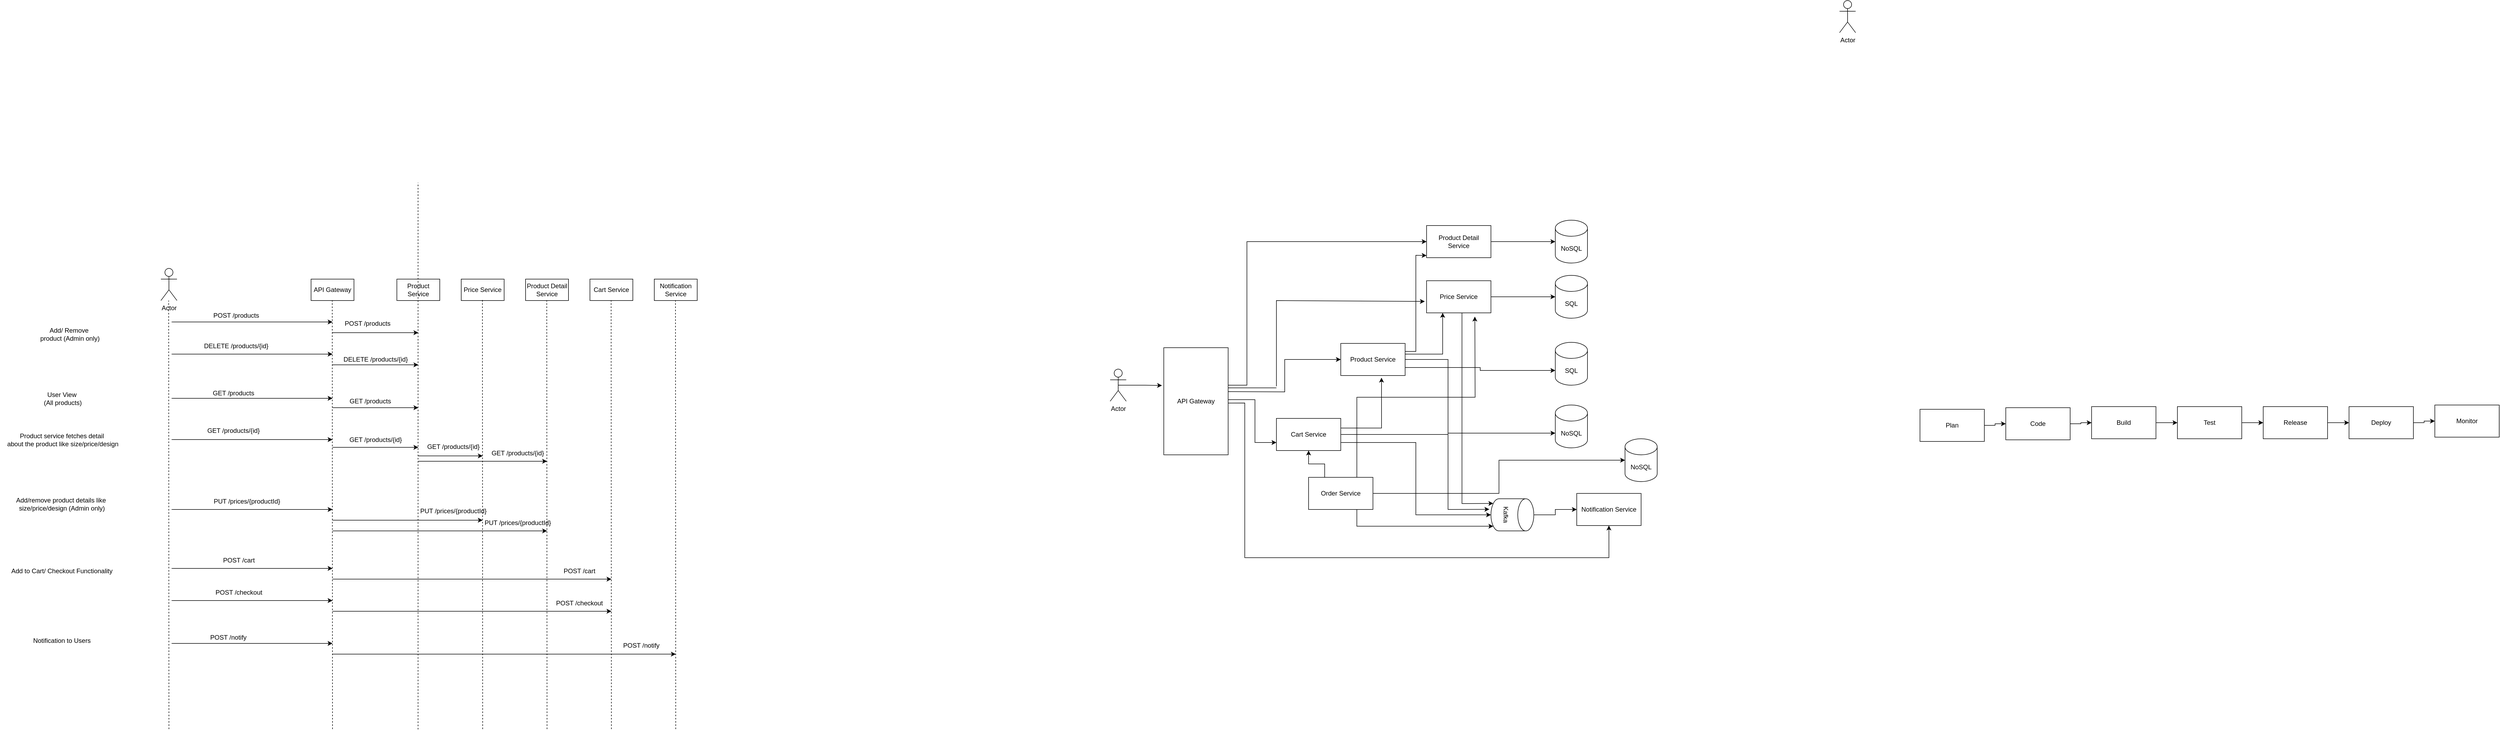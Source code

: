 <mxfile version="24.7.7">
  <diagram name="Page-1" id="R4OV7iDW6EWSdxZwjApe">
    <mxGraphModel dx="2573" dy="1843" grid="1" gridSize="10" guides="1" tooltips="1" connect="1" arrows="1" fold="1" page="1" pageScale="1" pageWidth="850" pageHeight="1100" math="0" shadow="0">
      <root>
        <mxCell id="0" />
        <mxCell id="1" parent="0" />
        <mxCell id="9XvTC1PJYjex0yPGkvMF-1" value="Actor" style="shape=umlActor;verticalLabelPosition=bottom;verticalAlign=top;html=1;outlineConnect=0;" parent="1" vertex="1">
          <mxGeometry x="-120" y="20" width="30" height="60" as="geometry" />
        </mxCell>
        <mxCell id="9XvTC1PJYjex0yPGkvMF-2" value="Product Service" style="rounded=0;whiteSpace=wrap;html=1;" parent="1" vertex="1">
          <mxGeometry x="320" y="40" width="80" height="40" as="geometry" />
        </mxCell>
        <mxCell id="9XvTC1PJYjex0yPGkvMF-3" value="Price Service" style="rounded=0;whiteSpace=wrap;html=1;" parent="1" vertex="1">
          <mxGeometry x="440" y="40" width="80" height="40" as="geometry" />
        </mxCell>
        <mxCell id="9XvTC1PJYjex0yPGkvMF-4" value="Product Detail Service" style="rounded=0;whiteSpace=wrap;html=1;" parent="1" vertex="1">
          <mxGeometry x="560" y="40" width="80" height="40" as="geometry" />
        </mxCell>
        <mxCell id="9XvTC1PJYjex0yPGkvMF-5" value="Cart Service" style="rounded=0;whiteSpace=wrap;html=1;" parent="1" vertex="1">
          <mxGeometry x="680" y="40" width="80" height="40" as="geometry" />
        </mxCell>
        <mxCell id="9XvTC1PJYjex0yPGkvMF-6" value="Notification Service" style="rounded=0;whiteSpace=wrap;html=1;" parent="1" vertex="1">
          <mxGeometry x="800" y="40" width="80" height="40" as="geometry" />
        </mxCell>
        <mxCell id="9XvTC1PJYjex0yPGkvMF-12" value="API Gateway" style="rounded=0;whiteSpace=wrap;html=1;" parent="1" vertex="1">
          <mxGeometry x="160" y="40" width="80" height="40" as="geometry" />
        </mxCell>
        <mxCell id="9XvTC1PJYjex0yPGkvMF-13" value="" style="endArrow=none;dashed=1;html=1;rounded=0;" parent="1" edge="1">
          <mxGeometry width="50" height="50" relative="1" as="geometry">
            <mxPoint x="-105" y="880" as="sourcePoint" />
            <mxPoint x="-105.5" y="80" as="targetPoint" />
          </mxGeometry>
        </mxCell>
        <mxCell id="9XvTC1PJYjex0yPGkvMF-14" value="" style="endArrow=none;dashed=1;html=1;rounded=0;" parent="1" edge="1">
          <mxGeometry width="50" height="50" relative="1" as="geometry">
            <mxPoint x="200" y="880" as="sourcePoint" />
            <mxPoint x="199.5" y="80" as="targetPoint" />
          </mxGeometry>
        </mxCell>
        <mxCell id="9XvTC1PJYjex0yPGkvMF-15" value="" style="endArrow=none;dashed=1;html=1;rounded=0;" parent="1" edge="1">
          <mxGeometry width="50" height="50" relative="1" as="geometry">
            <mxPoint x="359.5" y="880.667" as="sourcePoint" />
            <mxPoint x="359.5" y="-140" as="targetPoint" />
          </mxGeometry>
        </mxCell>
        <mxCell id="9XvTC1PJYjex0yPGkvMF-16" value="" style="endArrow=none;dashed=1;html=1;rounded=0;" parent="1" edge="1">
          <mxGeometry width="50" height="50" relative="1" as="geometry">
            <mxPoint x="480" y="880" as="sourcePoint" />
            <mxPoint x="479.5" y="79" as="targetPoint" />
          </mxGeometry>
        </mxCell>
        <mxCell id="9XvTC1PJYjex0yPGkvMF-17" value="" style="endArrow=none;dashed=1;html=1;rounded=0;" parent="1" edge="1">
          <mxGeometry width="50" height="50" relative="1" as="geometry">
            <mxPoint x="600" y="880" as="sourcePoint" />
            <mxPoint x="599.5" y="80" as="targetPoint" />
          </mxGeometry>
        </mxCell>
        <mxCell id="9XvTC1PJYjex0yPGkvMF-18" value="" style="endArrow=none;dashed=1;html=1;rounded=0;" parent="1" edge="1">
          <mxGeometry width="50" height="50" relative="1" as="geometry">
            <mxPoint x="720" y="880" as="sourcePoint" />
            <mxPoint x="719.5" y="80" as="targetPoint" />
          </mxGeometry>
        </mxCell>
        <mxCell id="9XvTC1PJYjex0yPGkvMF-19" value="" style="endArrow=none;dashed=1;html=1;rounded=0;" parent="1" edge="1">
          <mxGeometry width="50" height="50" relative="1" as="geometry">
            <mxPoint x="840" y="880" as="sourcePoint" />
            <mxPoint x="839.5" y="80" as="targetPoint" />
          </mxGeometry>
        </mxCell>
        <mxCell id="9XvTC1PJYjex0yPGkvMF-20" value="Add/ Remove&amp;nbsp;&lt;div&gt;product (Admin only)&lt;/div&gt;" style="text;html=1;align=center;verticalAlign=middle;resizable=0;points=[];autosize=1;strokeColor=none;fillColor=none;" parent="1" vertex="1">
          <mxGeometry x="-355" y="123" width="130" height="40" as="geometry" />
        </mxCell>
        <mxCell id="9XvTC1PJYjex0yPGkvMF-21" value="" style="endArrow=classic;html=1;rounded=0;" parent="1" edge="1">
          <mxGeometry width="50" height="50" relative="1" as="geometry">
            <mxPoint x="-100" y="120" as="sourcePoint" />
            <mxPoint x="200" y="120" as="targetPoint" />
          </mxGeometry>
        </mxCell>
        <mxCell id="9XvTC1PJYjex0yPGkvMF-22" value="POST /products" style="text;html=1;align=center;verticalAlign=middle;resizable=0;points=[];autosize=1;strokeColor=none;fillColor=none;" parent="1" vertex="1">
          <mxGeometry x="-35" y="93" width="110" height="30" as="geometry" />
        </mxCell>
        <mxCell id="9XvTC1PJYjex0yPGkvMF-23" value="" style="endArrow=classic;html=1;rounded=0;" parent="1" edge="1">
          <mxGeometry width="50" height="50" relative="1" as="geometry">
            <mxPoint x="200" y="140" as="sourcePoint" />
            <mxPoint x="360" y="140" as="targetPoint" />
          </mxGeometry>
        </mxCell>
        <mxCell id="9XvTC1PJYjex0yPGkvMF-24" value="POST /products" style="text;html=1;align=center;verticalAlign=middle;resizable=0;points=[];autosize=1;strokeColor=none;fillColor=none;" parent="1" vertex="1">
          <mxGeometry x="210" y="108" width="110" height="30" as="geometry" />
        </mxCell>
        <mxCell id="9XvTC1PJYjex0yPGkvMF-25" value="" style="endArrow=classic;html=1;rounded=0;" parent="1" edge="1">
          <mxGeometry width="50" height="50" relative="1" as="geometry">
            <mxPoint x="-100" y="180" as="sourcePoint" />
            <mxPoint x="200" y="180" as="targetPoint" />
          </mxGeometry>
        </mxCell>
        <mxCell id="9XvTC1PJYjex0yPGkvMF-26" value="DELETE /products/{id}" style="text;html=1;align=center;verticalAlign=middle;resizable=0;points=[];autosize=1;strokeColor=none;fillColor=none;" parent="1" vertex="1">
          <mxGeometry x="-50" y="150" width="140" height="30" as="geometry" />
        </mxCell>
        <mxCell id="9XvTC1PJYjex0yPGkvMF-27" value="" style="endArrow=classic;html=1;rounded=0;" parent="1" edge="1">
          <mxGeometry width="50" height="50" relative="1" as="geometry">
            <mxPoint x="200" y="200" as="sourcePoint" />
            <mxPoint x="360" y="200" as="targetPoint" />
          </mxGeometry>
        </mxCell>
        <mxCell id="9XvTC1PJYjex0yPGkvMF-28" value="DELETE /products/{id}" style="text;html=1;align=center;verticalAlign=middle;resizable=0;points=[];autosize=1;strokeColor=none;fillColor=none;" parent="1" vertex="1">
          <mxGeometry x="210" y="175" width="140" height="30" as="geometry" />
        </mxCell>
        <mxCell id="9XvTC1PJYjex0yPGkvMF-29" value="User View&lt;div&gt;&amp;nbsp;(All products)&lt;/div&gt;" style="text;html=1;align=center;verticalAlign=middle;resizable=0;points=[];autosize=1;strokeColor=none;fillColor=none;" parent="1" vertex="1">
          <mxGeometry x="-355" y="243" width="100" height="40" as="geometry" />
        </mxCell>
        <mxCell id="9XvTC1PJYjex0yPGkvMF-31" value="" style="endArrow=classic;html=1;rounded=0;" parent="1" edge="1">
          <mxGeometry width="50" height="50" relative="1" as="geometry">
            <mxPoint x="-100" y="262.5" as="sourcePoint" />
            <mxPoint x="200" y="262.5" as="targetPoint" />
          </mxGeometry>
        </mxCell>
        <mxCell id="9XvTC1PJYjex0yPGkvMF-32" value="GET /products" style="text;html=1;align=center;verticalAlign=middle;resizable=0;points=[];autosize=1;strokeColor=none;fillColor=none;" parent="1" vertex="1">
          <mxGeometry x="-35" y="238" width="100" height="30" as="geometry" />
        </mxCell>
        <mxCell id="9XvTC1PJYjex0yPGkvMF-33" value="" style="endArrow=classic;html=1;rounded=0;" parent="1" edge="1">
          <mxGeometry width="50" height="50" relative="1" as="geometry">
            <mxPoint x="200" y="280" as="sourcePoint" />
            <mxPoint x="360" y="280" as="targetPoint" />
          </mxGeometry>
        </mxCell>
        <mxCell id="9XvTC1PJYjex0yPGkvMF-34" value="GET /products" style="text;html=1;align=center;verticalAlign=middle;resizable=0;points=[];autosize=1;strokeColor=none;fillColor=none;" parent="1" vertex="1">
          <mxGeometry x="220" y="253" width="100" height="30" as="geometry" />
        </mxCell>
        <mxCell id="9XvTC1PJYjex0yPGkvMF-35" value="Product service fetches detail&lt;div&gt;&amp;nbsp;about the product like size/price/design&lt;/div&gt;" style="text;html=1;align=center;verticalAlign=middle;resizable=0;points=[];autosize=1;strokeColor=none;fillColor=none;" parent="1" vertex="1">
          <mxGeometry x="-420" y="320" width="230" height="40" as="geometry" />
        </mxCell>
        <mxCell id="9XvTC1PJYjex0yPGkvMF-36" value="" style="endArrow=classic;html=1;rounded=0;" parent="1" edge="1">
          <mxGeometry width="50" height="50" relative="1" as="geometry">
            <mxPoint x="-100" y="339.5" as="sourcePoint" />
            <mxPoint x="200" y="339.5" as="targetPoint" />
          </mxGeometry>
        </mxCell>
        <mxCell id="9XvTC1PJYjex0yPGkvMF-38" value="GET /products/{id}" style="text;html=1;align=center;verticalAlign=middle;resizable=0;points=[];autosize=1;strokeColor=none;fillColor=none;" parent="1" vertex="1">
          <mxGeometry x="-45" y="308" width="120" height="30" as="geometry" />
        </mxCell>
        <mxCell id="9XvTC1PJYjex0yPGkvMF-39" value="GET /products/{id}" style="text;html=1;align=center;verticalAlign=middle;resizable=0;points=[];autosize=1;strokeColor=none;fillColor=none;" parent="1" vertex="1">
          <mxGeometry x="220" y="325" width="120" height="30" as="geometry" />
        </mxCell>
        <mxCell id="9XvTC1PJYjex0yPGkvMF-40" value="GET /products/{id}" style="text;html=1;align=center;verticalAlign=middle;resizable=0;points=[];autosize=1;strokeColor=none;fillColor=none;" parent="1" vertex="1">
          <mxGeometry x="365" y="338" width="120" height="30" as="geometry" />
        </mxCell>
        <mxCell id="9XvTC1PJYjex0yPGkvMF-41" value="GET /products/{id}" style="text;html=1;align=center;verticalAlign=middle;resizable=0;points=[];autosize=1;strokeColor=none;fillColor=none;" parent="1" vertex="1">
          <mxGeometry x="485" y="350" width="120" height="30" as="geometry" />
        </mxCell>
        <mxCell id="9XvTC1PJYjex0yPGkvMF-42" value="" style="endArrow=classic;html=1;rounded=0;" parent="1" edge="1">
          <mxGeometry width="50" height="50" relative="1" as="geometry">
            <mxPoint x="200" y="354" as="sourcePoint" />
            <mxPoint x="360" y="354" as="targetPoint" />
          </mxGeometry>
        </mxCell>
        <mxCell id="9XvTC1PJYjex0yPGkvMF-44" value="" style="endArrow=classic;html=1;rounded=0;" parent="1" edge="1">
          <mxGeometry width="50" height="50" relative="1" as="geometry">
            <mxPoint x="360" y="370" as="sourcePoint" />
            <mxPoint x="480" y="370" as="targetPoint" />
          </mxGeometry>
        </mxCell>
        <mxCell id="9XvTC1PJYjex0yPGkvMF-45" value="" style="endArrow=classic;html=1;rounded=0;" parent="1" edge="1">
          <mxGeometry width="50" height="50" relative="1" as="geometry">
            <mxPoint x="360" y="380" as="sourcePoint" />
            <mxPoint x="600" y="380" as="targetPoint" />
          </mxGeometry>
        </mxCell>
        <mxCell id="9XvTC1PJYjex0yPGkvMF-47" value="Add/remove product details like&amp;nbsp;&lt;div&gt;size/price/design (Admin only)&lt;/div&gt;" style="text;html=1;align=center;verticalAlign=middle;resizable=0;points=[];autosize=1;strokeColor=none;fillColor=none;" parent="1" vertex="1">
          <mxGeometry x="-400" y="440" width="190" height="40" as="geometry" />
        </mxCell>
        <mxCell id="9XvTC1PJYjex0yPGkvMF-49" value="PUT /prices/{productId}" style="text;html=1;align=center;verticalAlign=middle;resizable=0;points=[];autosize=1;strokeColor=none;fillColor=none;" parent="1" vertex="1">
          <mxGeometry x="-35" y="440" width="150" height="30" as="geometry" />
        </mxCell>
        <mxCell id="9XvTC1PJYjex0yPGkvMF-50" value="" style="endArrow=classic;html=1;rounded=0;" parent="1" edge="1">
          <mxGeometry width="50" height="50" relative="1" as="geometry">
            <mxPoint x="-100" y="470" as="sourcePoint" />
            <mxPoint x="200" y="470" as="targetPoint" />
          </mxGeometry>
        </mxCell>
        <mxCell id="9XvTC1PJYjex0yPGkvMF-51" value="" style="endArrow=classic;html=1;rounded=0;" parent="1" edge="1">
          <mxGeometry width="50" height="50" relative="1" as="geometry">
            <mxPoint x="200" y="490" as="sourcePoint" />
            <mxPoint x="480" y="490" as="targetPoint" />
          </mxGeometry>
        </mxCell>
        <mxCell id="9XvTC1PJYjex0yPGkvMF-52" value="" style="endArrow=classic;html=1;rounded=0;" parent="1" edge="1">
          <mxGeometry width="50" height="50" relative="1" as="geometry">
            <mxPoint x="200" y="510" as="sourcePoint" />
            <mxPoint x="600" y="510" as="targetPoint" />
          </mxGeometry>
        </mxCell>
        <mxCell id="9XvTC1PJYjex0yPGkvMF-53" value="PUT /prices/{productId}" style="text;html=1;align=center;verticalAlign=middle;resizable=0;points=[];autosize=1;strokeColor=none;fillColor=none;" parent="1" vertex="1">
          <mxGeometry x="350" y="458" width="150" height="30" as="geometry" />
        </mxCell>
        <mxCell id="9XvTC1PJYjex0yPGkvMF-54" value="PUT /prices/{productId}" style="text;html=1;align=center;verticalAlign=middle;resizable=0;points=[];autosize=1;strokeColor=none;fillColor=none;" parent="1" vertex="1">
          <mxGeometry x="470" y="480" width="150" height="30" as="geometry" />
        </mxCell>
        <mxCell id="9XvTC1PJYjex0yPGkvMF-55" value="Add to Cart/ Checkout Functionality" style="text;html=1;align=center;verticalAlign=middle;resizable=0;points=[];autosize=1;strokeColor=none;fillColor=none;" parent="1" vertex="1">
          <mxGeometry x="-410" y="570" width="210" height="30" as="geometry" />
        </mxCell>
        <mxCell id="9XvTC1PJYjex0yPGkvMF-56" value="" style="endArrow=classic;html=1;rounded=0;" parent="1" edge="1">
          <mxGeometry width="50" height="50" relative="1" as="geometry">
            <mxPoint x="-100" y="580" as="sourcePoint" />
            <mxPoint x="200" y="580" as="targetPoint" />
          </mxGeometry>
        </mxCell>
        <mxCell id="9XvTC1PJYjex0yPGkvMF-57" value="POST /cart" style="text;html=1;align=center;verticalAlign=middle;resizable=0;points=[];autosize=1;strokeColor=none;fillColor=none;" parent="1" vertex="1">
          <mxGeometry x="-15" y="550" width="80" height="30" as="geometry" />
        </mxCell>
        <mxCell id="9XvTC1PJYjex0yPGkvMF-58" value="" style="endArrow=classic;html=1;rounded=0;" parent="1" edge="1">
          <mxGeometry width="50" height="50" relative="1" as="geometry">
            <mxPoint x="200" y="600" as="sourcePoint" />
            <mxPoint x="720" y="600" as="targetPoint" />
          </mxGeometry>
        </mxCell>
        <mxCell id="9XvTC1PJYjex0yPGkvMF-59" value="POST /cart" style="text;html=1;align=center;verticalAlign=middle;resizable=0;points=[];autosize=1;strokeColor=none;fillColor=none;" parent="1" vertex="1">
          <mxGeometry x="620" y="570" width="80" height="30" as="geometry" />
        </mxCell>
        <mxCell id="9XvTC1PJYjex0yPGkvMF-60" value="" style="endArrow=classic;html=1;rounded=0;" parent="1" edge="1">
          <mxGeometry width="50" height="50" relative="1" as="geometry">
            <mxPoint x="-100" y="640" as="sourcePoint" />
            <mxPoint x="200" y="640" as="targetPoint" />
          </mxGeometry>
        </mxCell>
        <mxCell id="9XvTC1PJYjex0yPGkvMF-61" value="POST /checkout" style="text;html=1;align=center;verticalAlign=middle;resizable=0;points=[];autosize=1;strokeColor=none;fillColor=none;" parent="1" vertex="1">
          <mxGeometry x="-30" y="610" width="110" height="30" as="geometry" />
        </mxCell>
        <mxCell id="9XvTC1PJYjex0yPGkvMF-62" value="" style="endArrow=classic;html=1;rounded=0;" parent="1" edge="1">
          <mxGeometry width="50" height="50" relative="1" as="geometry">
            <mxPoint x="200" y="660" as="sourcePoint" />
            <mxPoint x="720" y="660" as="targetPoint" />
          </mxGeometry>
        </mxCell>
        <mxCell id="9XvTC1PJYjex0yPGkvMF-63" value="POST /checkout" style="text;html=1;align=center;verticalAlign=middle;resizable=0;points=[];autosize=1;strokeColor=none;fillColor=none;" parent="1" vertex="1">
          <mxGeometry x="605" y="630" width="110" height="30" as="geometry" />
        </mxCell>
        <mxCell id="9XvTC1PJYjex0yPGkvMF-64" value="Notification to Users" style="text;html=1;align=center;verticalAlign=middle;resizable=0;points=[];autosize=1;strokeColor=none;fillColor=none;" parent="1" vertex="1">
          <mxGeometry x="-370" y="700" width="130" height="30" as="geometry" />
        </mxCell>
        <mxCell id="9XvTC1PJYjex0yPGkvMF-65" value="" style="endArrow=classic;html=1;rounded=0;" parent="1" edge="1">
          <mxGeometry width="50" height="50" relative="1" as="geometry">
            <mxPoint x="-100" y="720" as="sourcePoint" />
            <mxPoint x="200" y="720" as="targetPoint" />
          </mxGeometry>
        </mxCell>
        <mxCell id="9XvTC1PJYjex0yPGkvMF-66" value="POST /notify" style="text;whiteSpace=wrap;" parent="1" vertex="1">
          <mxGeometry x="-30" y="695" width="100" height="40" as="geometry" />
        </mxCell>
        <mxCell id="9XvTC1PJYjex0yPGkvMF-67" value="" style="endArrow=classic;html=1;rounded=0;" parent="1" source="9XvTC1PJYjex0yPGkvMF-69" edge="1">
          <mxGeometry width="50" height="50" relative="1" as="geometry">
            <mxPoint x="200" y="740" as="sourcePoint" />
            <mxPoint x="840" y="740" as="targetPoint" />
          </mxGeometry>
        </mxCell>
        <mxCell id="9XvTC1PJYjex0yPGkvMF-70" value="" style="endArrow=classic;html=1;rounded=0;entryX=1;entryY=0.75;entryDx=0;entryDy=0;" parent="1" target="9XvTC1PJYjex0yPGkvMF-69" edge="1">
          <mxGeometry width="50" height="50" relative="1" as="geometry">
            <mxPoint x="200" y="740" as="sourcePoint" />
            <mxPoint x="850" y="740" as="targetPoint" />
          </mxGeometry>
        </mxCell>
        <mxCell id="9XvTC1PJYjex0yPGkvMF-69" value="POST /notify" style="text;whiteSpace=wrap;" parent="1" vertex="1">
          <mxGeometry x="740" y="710" width="100" height="40" as="geometry" />
        </mxCell>
        <mxCell id="vXUDVahpjEWt88McgdD0-1" value="Actor" style="shape=umlActor;verticalLabelPosition=bottom;verticalAlign=top;html=1;outlineConnect=0;" parent="1" vertex="1">
          <mxGeometry x="1650" y="208" width="30" height="60" as="geometry" />
        </mxCell>
        <mxCell id="vXUDVahpjEWt88McgdD0-2" value="API Gateway" style="rounded=0;whiteSpace=wrap;html=1;" parent="1" vertex="1">
          <mxGeometry x="1750" y="168" width="120" height="200" as="geometry" />
        </mxCell>
        <mxCell id="vXUDVahpjEWt88McgdD0-23" style="edgeStyle=orthogonalEdgeStyle;rounded=0;orthogonalLoop=1;jettySize=auto;html=1;exitX=1;exitY=0.75;exitDx=0;exitDy=0;entryX=0;entryY=0.75;entryDx=0;entryDy=0;" parent="1" target="vXUDVahpjEWt88McgdD0-7" edge="1">
          <mxGeometry relative="1" as="geometry">
            <Array as="points">
              <mxPoint x="1920" y="265" />
              <mxPoint x="1920" y="345" />
            </Array>
            <mxPoint x="1870" y="265" as="sourcePoint" />
          </mxGeometry>
        </mxCell>
        <mxCell id="vXUDVahpjEWt88McgdD0-29" style="edgeStyle=orthogonalEdgeStyle;rounded=0;orthogonalLoop=1;jettySize=auto;html=1;exitX=1;exitY=0.5;exitDx=0;exitDy=0;entryX=0;entryY=0.5;entryDx=0;entryDy=0;" parent="1" target="vXUDVahpjEWt88McgdD0-4" edge="1">
          <mxGeometry relative="1" as="geometry">
            <mxPoint x="1870" y="250" as="sourcePoint" />
          </mxGeometry>
        </mxCell>
        <mxCell id="vXUDVahpjEWt88McgdD0-31" style="edgeStyle=orthogonalEdgeStyle;rounded=0;orthogonalLoop=1;jettySize=auto;html=1;exitX=1;exitY=1;exitDx=0;exitDy=0;entryX=0.5;entryY=1;entryDx=0;entryDy=0;" parent="1" target="vXUDVahpjEWt88McgdD0-8" edge="1">
          <mxGeometry relative="1" as="geometry">
            <mxPoint x="1900" y="740" as="targetPoint" />
            <mxPoint x="1870.0" y="271.33" as="sourcePoint" />
            <Array as="points">
              <mxPoint x="1901" y="271" />
              <mxPoint x="1901" y="560" />
              <mxPoint x="2580" y="560" />
            </Array>
          </mxGeometry>
        </mxCell>
        <mxCell id="vXUDVahpjEWt88McgdD0-32" style="edgeStyle=orthogonalEdgeStyle;rounded=0;orthogonalLoop=1;jettySize=auto;html=1;entryX=0;entryY=0.5;entryDx=0;entryDy=0;" parent="1" target="vXUDVahpjEWt88McgdD0-6" edge="1">
          <mxGeometry relative="1" as="geometry">
            <mxPoint x="2185" y="-12" as="targetPoint" />
            <mxPoint x="1870" y="238" as="sourcePoint" />
            <Array as="points">
              <mxPoint x="1905" y="238" />
              <mxPoint x="1905" y="-30" />
            </Array>
          </mxGeometry>
        </mxCell>
        <mxCell id="vXUDVahpjEWt88McgdD0-46" style="edgeStyle=orthogonalEdgeStyle;rounded=0;orthogonalLoop=1;jettySize=auto;html=1;exitX=1;exitY=0.75;exitDx=0;exitDy=0;entryX=0;entryY=0;entryDx=0;entryDy=52.5;entryPerimeter=0;" parent="1" source="vXUDVahpjEWt88McgdD0-4" target="vXUDVahpjEWt88McgdD0-19" edge="1">
          <mxGeometry relative="1" as="geometry">
            <mxPoint x="2470" y="204" as="targetPoint" />
          </mxGeometry>
        </mxCell>
        <mxCell id="vXUDVahpjEWt88McgdD0-4" value="Product Service" style="rounded=0;whiteSpace=wrap;html=1;" parent="1" vertex="1">
          <mxGeometry x="2080" y="160" width="120" height="60" as="geometry" />
        </mxCell>
        <mxCell id="vXUDVahpjEWt88McgdD0-45" value="" style="edgeStyle=orthogonalEdgeStyle;rounded=0;orthogonalLoop=1;jettySize=auto;html=1;" parent="1" source="vXUDVahpjEWt88McgdD0-5" target="vXUDVahpjEWt88McgdD0-18" edge="1">
          <mxGeometry relative="1" as="geometry" />
        </mxCell>
        <mxCell id="vXUDVahpjEWt88McgdD0-5" value="Price Service" style="rounded=0;whiteSpace=wrap;html=1;" parent="1" vertex="1">
          <mxGeometry x="2240" y="43" width="120" height="60" as="geometry" />
        </mxCell>
        <mxCell id="vXUDVahpjEWt88McgdD0-44" value="" style="edgeStyle=orthogonalEdgeStyle;rounded=0;orthogonalLoop=1;jettySize=auto;html=1;" parent="1" source="vXUDVahpjEWt88McgdD0-6" target="vXUDVahpjEWt88McgdD0-17" edge="1">
          <mxGeometry relative="1" as="geometry" />
        </mxCell>
        <mxCell id="vXUDVahpjEWt88McgdD0-6" value="Product Detail Service" style="rounded=0;whiteSpace=wrap;html=1;" parent="1" vertex="1">
          <mxGeometry x="2240" y="-60" width="120" height="60" as="geometry" />
        </mxCell>
        <mxCell id="vXUDVahpjEWt88McgdD0-7" value="Cart Service" style="rounded=0;whiteSpace=wrap;html=1;" parent="1" vertex="1">
          <mxGeometry x="1960" y="300" width="120" height="60" as="geometry" />
        </mxCell>
        <mxCell id="vXUDVahpjEWt88McgdD0-8" value="Notification Service" style="rounded=0;whiteSpace=wrap;html=1;" parent="1" vertex="1">
          <mxGeometry x="2520" y="440" width="120" height="60" as="geometry" />
        </mxCell>
        <mxCell id="vXUDVahpjEWt88McgdD0-9" style="edgeStyle=orthogonalEdgeStyle;rounded=0;orthogonalLoop=1;jettySize=auto;html=1;exitX=0.5;exitY=0.5;exitDx=0;exitDy=0;exitPerimeter=0;entryX=-0.028;entryY=0.353;entryDx=0;entryDy=0;entryPerimeter=0;" parent="1" source="vXUDVahpjEWt88McgdD0-1" target="vXUDVahpjEWt88McgdD0-2" edge="1">
          <mxGeometry relative="1" as="geometry" />
        </mxCell>
        <mxCell id="vXUDVahpjEWt88McgdD0-17" value="NoSQL" style="shape=cylinder3;whiteSpace=wrap;html=1;boundedLbl=1;backgroundOutline=1;size=15;" parent="1" vertex="1">
          <mxGeometry x="2480" y="-70" width="60" height="80" as="geometry" />
        </mxCell>
        <mxCell id="vXUDVahpjEWt88McgdD0-18" value="SQL" style="shape=cylinder3;whiteSpace=wrap;html=1;boundedLbl=1;backgroundOutline=1;size=15;" parent="1" vertex="1">
          <mxGeometry x="2480" y="33" width="60" height="80" as="geometry" />
        </mxCell>
        <mxCell id="vXUDVahpjEWt88McgdD0-19" value="SQL" style="shape=cylinder3;whiteSpace=wrap;html=1;boundedLbl=1;backgroundOutline=1;size=15;" parent="1" vertex="1">
          <mxGeometry x="2480" y="158" width="60" height="80" as="geometry" />
        </mxCell>
        <mxCell id="vXUDVahpjEWt88McgdD0-20" value="NoSQL" style="shape=cylinder3;whiteSpace=wrap;html=1;boundedLbl=1;backgroundOutline=1;size=15;" parent="1" vertex="1">
          <mxGeometry x="2480" y="275" width="60" height="80" as="geometry" />
        </mxCell>
        <mxCell id="vXUDVahpjEWt88McgdD0-33" style="edgeStyle=orthogonalEdgeStyle;rounded=0;orthogonalLoop=1;jettySize=auto;html=1;exitX=0.5;exitY=0;exitDx=0;exitDy=0;exitPerimeter=0;entryX=0;entryY=0.5;entryDx=0;entryDy=0;" parent="1" source="vXUDVahpjEWt88McgdD0-21" target="vXUDVahpjEWt88McgdD0-8" edge="1">
          <mxGeometry relative="1" as="geometry" />
        </mxCell>
        <mxCell id="vXUDVahpjEWt88McgdD0-21" value="Kafka" style="shape=cylinder3;whiteSpace=wrap;html=1;boundedLbl=1;backgroundOutline=1;size=15;rotation=90;" parent="1" vertex="1">
          <mxGeometry x="2370" y="440" width="60" height="80" as="geometry" />
        </mxCell>
        <mxCell id="vXUDVahpjEWt88McgdD0-26" value="" style="endArrow=classic;html=1;rounded=0;entryX=-0.028;entryY=0.644;entryDx=0;entryDy=0;entryPerimeter=0;" parent="1" target="vXUDVahpjEWt88McgdD0-5" edge="1">
          <mxGeometry width="50" height="50" relative="1" as="geometry">
            <mxPoint x="1960" y="240" as="sourcePoint" />
            <mxPoint x="2100" y="70" as="targetPoint" />
            <Array as="points">
              <mxPoint x="1960" y="80" />
            </Array>
          </mxGeometry>
        </mxCell>
        <mxCell id="vXUDVahpjEWt88McgdD0-28" value="" style="endArrow=none;html=1;rounded=0;" parent="1" edge="1">
          <mxGeometry width="50" height="50" relative="1" as="geometry">
            <mxPoint x="1870" y="243" as="sourcePoint" />
            <mxPoint x="1960" y="243" as="targetPoint" />
          </mxGeometry>
        </mxCell>
        <mxCell id="vXUDVahpjEWt88McgdD0-34" style="edgeStyle=orthogonalEdgeStyle;rounded=0;orthogonalLoop=1;jettySize=auto;html=1;exitX=1;exitY=0.75;exitDx=0;exitDy=0;entryX=0.5;entryY=1;entryDx=0;entryDy=0;entryPerimeter=0;" parent="1" source="vXUDVahpjEWt88McgdD0-7" target="vXUDVahpjEWt88McgdD0-21" edge="1">
          <mxGeometry relative="1" as="geometry" />
        </mxCell>
        <mxCell id="vXUDVahpjEWt88McgdD0-37" value="" style="endArrow=classic;html=1;rounded=0;exitX=1;exitY=0.5;exitDx=0;exitDy=0;entryX=0.328;entryY=1.038;entryDx=0;entryDy=0;entryPerimeter=0;" parent="1" source="vXUDVahpjEWt88McgdD0-4" target="vXUDVahpjEWt88McgdD0-21" edge="1">
          <mxGeometry width="50" height="50" relative="1" as="geometry">
            <mxPoint x="2250" y="210" as="sourcePoint" />
            <mxPoint x="2270" y="190" as="targetPoint" />
            <Array as="points">
              <mxPoint x="2280" y="190" />
              <mxPoint x="2280" y="470" />
            </Array>
          </mxGeometry>
        </mxCell>
        <mxCell id="vXUDVahpjEWt88McgdD0-40" value="" style="endArrow=classic;html=1;rounded=0;entryX=0.145;entryY=1;entryDx=0;entryDy=-4.35;entryPerimeter=0;" parent="1" target="vXUDVahpjEWt88McgdD0-21" edge="1">
          <mxGeometry width="50" height="50" relative="1" as="geometry">
            <mxPoint x="2306" y="103" as="sourcePoint" />
            <mxPoint x="2310" y="450" as="targetPoint" />
            <Array as="points">
              <mxPoint x="2306" y="290" />
              <mxPoint x="2306" y="459" />
            </Array>
          </mxGeometry>
        </mxCell>
        <mxCell id="vXUDVahpjEWt88McgdD0-41" value="" style="endArrow=classic;html=1;rounded=0;entryX=0.633;entryY=1.066;entryDx=0;entryDy=0;entryPerimeter=0;" parent="1" target="vXUDVahpjEWt88McgdD0-4" edge="1">
          <mxGeometry width="50" height="50" relative="1" as="geometry">
            <mxPoint x="2080" y="318" as="sourcePoint" />
            <mxPoint x="2160" y="318" as="targetPoint" />
            <Array as="points">
              <mxPoint x="2156" y="318" />
            </Array>
          </mxGeometry>
        </mxCell>
        <mxCell id="vXUDVahpjEWt88McgdD0-42" value="" style="endArrow=classic;html=1;rounded=0;exitX=1;exitY=0.25;exitDx=0;exitDy=0;" parent="1" source="vXUDVahpjEWt88McgdD0-4" edge="1">
          <mxGeometry width="50" height="50" relative="1" as="geometry">
            <mxPoint x="2210" y="170.5" as="sourcePoint" />
            <mxPoint x="2240" y="-4" as="targetPoint" />
            <Array as="points">
              <mxPoint x="2220" y="175" />
              <mxPoint x="2220" y="-4.5" />
            </Array>
          </mxGeometry>
        </mxCell>
        <mxCell id="vXUDVahpjEWt88McgdD0-43" value="" style="endArrow=classic;html=1;rounded=0;" parent="1" edge="1">
          <mxGeometry width="50" height="50" relative="1" as="geometry">
            <mxPoint x="2200" y="180" as="sourcePoint" />
            <mxPoint x="2270" y="103" as="targetPoint" />
            <Array as="points">
              <mxPoint x="2270" y="180" />
            </Array>
          </mxGeometry>
        </mxCell>
        <mxCell id="4BYogz1DlvUj1lyPhDPs-1" style="edgeStyle=orthogonalEdgeStyle;rounded=0;orthogonalLoop=1;jettySize=auto;html=1;exitX=1;exitY=0.5;exitDx=0;exitDy=0;entryX=0;entryY=0;entryDx=0;entryDy=52.5;entryPerimeter=0;" edge="1" parent="1" source="vXUDVahpjEWt88McgdD0-7" target="vXUDVahpjEWt88McgdD0-20">
          <mxGeometry relative="1" as="geometry" />
        </mxCell>
        <mxCell id="4BYogz1DlvUj1lyPhDPs-4" style="edgeStyle=orthogonalEdgeStyle;rounded=0;orthogonalLoop=1;jettySize=auto;html=1;exitX=0.25;exitY=0;exitDx=0;exitDy=0;entryX=0.5;entryY=1;entryDx=0;entryDy=0;" edge="1" parent="1" source="4BYogz1DlvUj1lyPhDPs-2" target="vXUDVahpjEWt88McgdD0-7">
          <mxGeometry relative="1" as="geometry" />
        </mxCell>
        <mxCell id="4BYogz1DlvUj1lyPhDPs-7" style="edgeStyle=orthogonalEdgeStyle;rounded=0;orthogonalLoop=1;jettySize=auto;html=1;exitX=0.75;exitY=0;exitDx=0;exitDy=0;" edge="1" parent="1" source="4BYogz1DlvUj1lyPhDPs-2">
          <mxGeometry relative="1" as="geometry">
            <mxPoint x="2330" y="110.0" as="targetPoint" />
          </mxGeometry>
        </mxCell>
        <mxCell id="4BYogz1DlvUj1lyPhDPs-2" value="Order Service" style="rounded=0;whiteSpace=wrap;html=1;" vertex="1" parent="1">
          <mxGeometry x="2020" y="410" width="120" height="60" as="geometry" />
        </mxCell>
        <mxCell id="4BYogz1DlvUj1lyPhDPs-3" value="NoSQL" style="shape=cylinder3;whiteSpace=wrap;html=1;boundedLbl=1;backgroundOutline=1;size=15;" vertex="1" parent="1">
          <mxGeometry x="2610" y="338" width="60" height="80" as="geometry" />
        </mxCell>
        <mxCell id="4BYogz1DlvUj1lyPhDPs-5" style="edgeStyle=orthogonalEdgeStyle;rounded=0;orthogonalLoop=1;jettySize=auto;html=1;exitX=1;exitY=0.5;exitDx=0;exitDy=0;entryX=0;entryY=0.5;entryDx=0;entryDy=0;entryPerimeter=0;" edge="1" parent="1" source="4BYogz1DlvUj1lyPhDPs-2" target="4BYogz1DlvUj1lyPhDPs-3">
          <mxGeometry relative="1" as="geometry" />
        </mxCell>
        <mxCell id="4BYogz1DlvUj1lyPhDPs-6" style="edgeStyle=orthogonalEdgeStyle;rounded=0;orthogonalLoop=1;jettySize=auto;html=1;exitX=0.75;exitY=1;exitDx=0;exitDy=0;entryX=0.855;entryY=1;entryDx=0;entryDy=-4.35;entryPerimeter=0;" edge="1" parent="1" source="4BYogz1DlvUj1lyPhDPs-2" target="vXUDVahpjEWt88McgdD0-21">
          <mxGeometry relative="1" as="geometry" />
        </mxCell>
        <mxCell id="4BYogz1DlvUj1lyPhDPs-15" value="" style="edgeStyle=orthogonalEdgeStyle;rounded=0;orthogonalLoop=1;jettySize=auto;html=1;" edge="1" parent="1" source="4BYogz1DlvUj1lyPhDPs-8" target="4BYogz1DlvUj1lyPhDPs-9">
          <mxGeometry relative="1" as="geometry" />
        </mxCell>
        <mxCell id="4BYogz1DlvUj1lyPhDPs-8" value="Plan" style="rounded=0;whiteSpace=wrap;html=1;" vertex="1" parent="1">
          <mxGeometry x="3160" y="283" width="120" height="60" as="geometry" />
        </mxCell>
        <mxCell id="4BYogz1DlvUj1lyPhDPs-16" value="" style="edgeStyle=orthogonalEdgeStyle;rounded=0;orthogonalLoop=1;jettySize=auto;html=1;" edge="1" parent="1" source="4BYogz1DlvUj1lyPhDPs-9" target="4BYogz1DlvUj1lyPhDPs-10">
          <mxGeometry relative="1" as="geometry" />
        </mxCell>
        <mxCell id="4BYogz1DlvUj1lyPhDPs-9" value="Code" style="rounded=0;whiteSpace=wrap;html=1;" vertex="1" parent="1">
          <mxGeometry x="3320" y="280" width="120" height="60" as="geometry" />
        </mxCell>
        <mxCell id="4BYogz1DlvUj1lyPhDPs-17" value="" style="edgeStyle=orthogonalEdgeStyle;rounded=0;orthogonalLoop=1;jettySize=auto;html=1;" edge="1" parent="1" source="4BYogz1DlvUj1lyPhDPs-10" target="4BYogz1DlvUj1lyPhDPs-11">
          <mxGeometry relative="1" as="geometry" />
        </mxCell>
        <mxCell id="4BYogz1DlvUj1lyPhDPs-10" value="Build" style="rounded=0;whiteSpace=wrap;html=1;" vertex="1" parent="1">
          <mxGeometry x="3480" y="278" width="120" height="60" as="geometry" />
        </mxCell>
        <mxCell id="4BYogz1DlvUj1lyPhDPs-18" value="" style="edgeStyle=orthogonalEdgeStyle;rounded=0;orthogonalLoop=1;jettySize=auto;html=1;" edge="1" parent="1" source="4BYogz1DlvUj1lyPhDPs-11" target="4BYogz1DlvUj1lyPhDPs-12">
          <mxGeometry relative="1" as="geometry" />
        </mxCell>
        <mxCell id="4BYogz1DlvUj1lyPhDPs-11" value="Test" style="rounded=0;whiteSpace=wrap;html=1;" vertex="1" parent="1">
          <mxGeometry x="3640" y="278" width="120" height="60" as="geometry" />
        </mxCell>
        <mxCell id="4BYogz1DlvUj1lyPhDPs-19" value="" style="edgeStyle=orthogonalEdgeStyle;rounded=0;orthogonalLoop=1;jettySize=auto;html=1;" edge="1" parent="1" source="4BYogz1DlvUj1lyPhDPs-12" target="4BYogz1DlvUj1lyPhDPs-13">
          <mxGeometry relative="1" as="geometry" />
        </mxCell>
        <mxCell id="4BYogz1DlvUj1lyPhDPs-12" value="Release" style="rounded=0;whiteSpace=wrap;html=1;" vertex="1" parent="1">
          <mxGeometry x="3800" y="278" width="120" height="60" as="geometry" />
        </mxCell>
        <mxCell id="4BYogz1DlvUj1lyPhDPs-20" value="" style="edgeStyle=orthogonalEdgeStyle;rounded=0;orthogonalLoop=1;jettySize=auto;html=1;" edge="1" parent="1" source="4BYogz1DlvUj1lyPhDPs-13" target="4BYogz1DlvUj1lyPhDPs-14">
          <mxGeometry relative="1" as="geometry" />
        </mxCell>
        <mxCell id="4BYogz1DlvUj1lyPhDPs-13" value="Deploy" style="rounded=0;whiteSpace=wrap;html=1;" vertex="1" parent="1">
          <mxGeometry x="3960" y="278" width="120" height="60" as="geometry" />
        </mxCell>
        <mxCell id="4BYogz1DlvUj1lyPhDPs-14" value="Monitor" style="rounded=0;whiteSpace=wrap;html=1;" vertex="1" parent="1">
          <mxGeometry x="4120" y="275" width="120" height="60" as="geometry" />
        </mxCell>
        <mxCell id="4BYogz1DlvUj1lyPhDPs-23" value="Actor" style="shape=umlActor;verticalLabelPosition=bottom;verticalAlign=top;html=1;outlineConnect=0;" vertex="1" parent="1">
          <mxGeometry x="3010" y="-480" width="30" height="60" as="geometry" />
        </mxCell>
      </root>
    </mxGraphModel>
  </diagram>
</mxfile>
